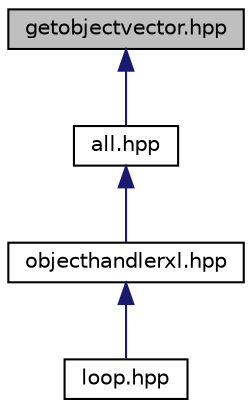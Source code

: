 digraph "getobjectvector.hpp"
{
  edge [fontname="Helvetica",fontsize="10",labelfontname="Helvetica",labelfontsize="10"];
  node [fontname="Helvetica",fontsize="10",shape=record];
  Node38 [label="getobjectvector.hpp",height=0.2,width=0.4,color="black", fillcolor="grey75", style="filled", fontcolor="black"];
  Node38 -> Node39 [dir="back",color="midnightblue",fontsize="10",style="solid",fontname="Helvetica"];
  Node39 [label="all.hpp",height=0.2,width=0.4,color="black", fillcolor="white", style="filled",URL="$all_8hpp.html",tooltip="#includes for all Excel conversion functions "];
  Node39 -> Node40 [dir="back",color="midnightblue",fontsize="10",style="solid",fontname="Helvetica"];
  Node40 [label="objecthandlerxl.hpp",height=0.2,width=0.4,color="black", fillcolor="white", style="filled",URL="$objecthandlerxl_8hpp.html",tooltip="#includes for all functionality in ObjectHandler "];
  Node40 -> Node41 [dir="back",color="midnightblue",fontsize="10",style="solid",fontname="Helvetica"];
  Node41 [label="loop.hpp",height=0.2,width=0.4,color="black", fillcolor="white", style="filled",URL="$loop_8hpp.html",tooltip="Support for Excel functions which loop on an input value. "];
}
